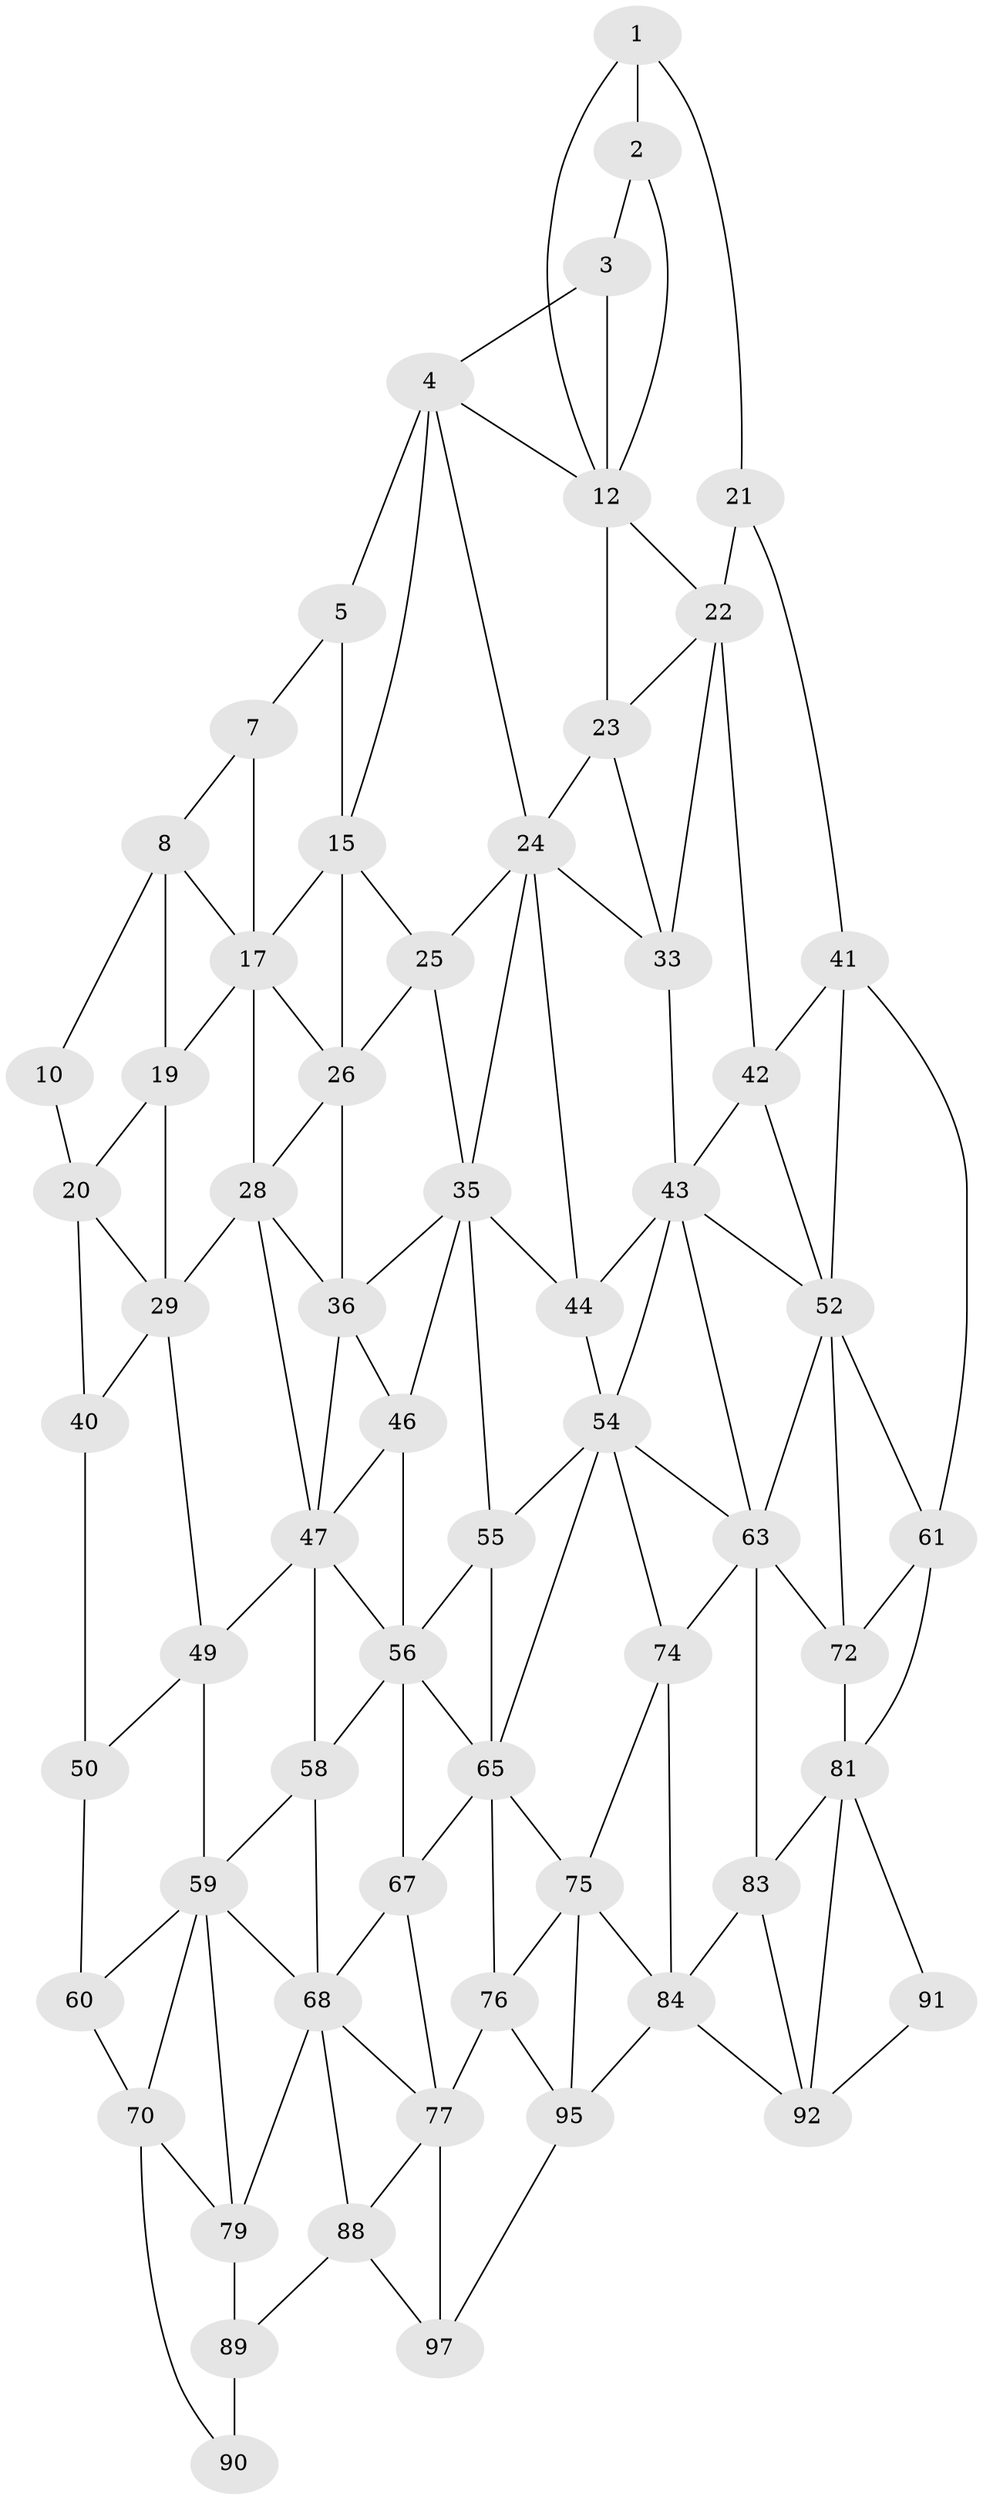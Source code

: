 // original degree distribution, {2: 0.04, 3: 0.32, 4: 0.64}
// Generated by graph-tools (version 1.1) at 2025/11/02/21/25 10:11:12]
// undirected, 62 vertices, 134 edges
graph export_dot {
graph [start="1"]
  node [color=gray90,style=filled];
  1 [super="+11"];
  2;
  3;
  4 [super="+14"];
  5 [super="+6"];
  7;
  8 [super="+9"];
  10;
  12 [super="+13"];
  15 [super="+16"];
  17 [super="+18"];
  19;
  20 [super="+30"];
  21 [super="+31"];
  22 [super="+32"];
  23;
  24 [super="+34"];
  25;
  26 [super="+27"];
  28 [super="+38"];
  29 [super="+39"];
  33;
  35 [super="+45"];
  36 [super="+37"];
  40;
  41 [super="+51"];
  42;
  43 [super="+53"];
  44;
  46;
  47 [super="+48"];
  49;
  50;
  52 [super="+62"];
  54 [super="+64"];
  55;
  56 [super="+57"];
  58;
  59 [super="+69"];
  60;
  61 [super="+71"];
  63 [super="+73"];
  65 [super="+66"];
  67;
  68 [super="+78"];
  70 [super="+80"];
  72;
  74;
  75 [super="+85"];
  76 [super="+86"];
  77 [super="+87"];
  79;
  81 [super="+82"];
  83;
  84 [super="+94"];
  88 [super="+98"];
  89 [super="+99"];
  90 [super="+100"];
  91;
  92 [super="+93"];
  95 [super="+96"];
  97;
  1 -- 2;
  1 -- 12;
  1 -- 21;
  2 -- 12;
  2 -- 3;
  3 -- 4;
  3 -- 12;
  4 -- 5;
  4 -- 24;
  4 -- 12;
  4 -- 15;
  5 -- 15 [weight=2];
  5 -- 7;
  7 -- 17;
  7 -- 8;
  8 -- 17;
  8 -- 10;
  8 -- 19;
  10 -- 20;
  12 -- 22;
  12 -- 23;
  15 -- 25;
  15 -- 17;
  15 -- 26;
  17 -- 19;
  17 -- 28;
  17 -- 26;
  19 -- 29;
  19 -- 20;
  20 -- 40;
  20 -- 29;
  21 -- 22 [weight=2];
  21 -- 41;
  22 -- 23;
  22 -- 33;
  22 -- 42;
  23 -- 33;
  23 -- 24;
  24 -- 25;
  24 -- 33;
  24 -- 35;
  24 -- 44;
  25 -- 35;
  25 -- 26;
  26 -- 36 [weight=2];
  26 -- 28;
  28 -- 29 [weight=2];
  28 -- 36;
  28 -- 47;
  29 -- 40;
  29 -- 49;
  33 -- 43;
  35 -- 36;
  35 -- 44;
  35 -- 46;
  35 -- 55;
  36 -- 46;
  36 -- 47;
  40 -- 50;
  41 -- 42;
  41 -- 52;
  41 -- 61;
  42 -- 52;
  42 -- 43;
  43 -- 44;
  43 -- 52;
  43 -- 54;
  43 -- 63;
  44 -- 54;
  46 -- 56;
  46 -- 47;
  47 -- 49;
  47 -- 58;
  47 -- 56;
  49 -- 59;
  49 -- 50;
  50 -- 60;
  52 -- 72;
  52 -- 61;
  52 -- 63;
  54 -- 55;
  54 -- 65;
  54 -- 74;
  54 -- 63;
  55 -- 65;
  55 -- 56;
  56 -- 58;
  56 -- 67;
  56 -- 65;
  58 -- 68;
  58 -- 59;
  59 -- 60;
  59 -- 68;
  59 -- 70;
  59 -- 79;
  60 -- 70;
  61 -- 72;
  61 -- 81;
  63 -- 72;
  63 -- 74;
  63 -- 83;
  65 -- 75;
  65 -- 67;
  65 -- 76;
  67 -- 77;
  67 -- 68;
  68 -- 88;
  68 -- 77;
  68 -- 79;
  70 -- 90;
  70 -- 79;
  72 -- 81;
  74 -- 84;
  74 -- 75;
  75 -- 76 [weight=2];
  75 -- 84;
  75 -- 95;
  76 -- 77 [weight=2];
  76 -- 95;
  77 -- 88;
  77 -- 97;
  79 -- 89;
  81 -- 91;
  81 -- 83;
  81 -- 92;
  83 -- 84;
  83 -- 92;
  84 -- 95;
  84 -- 92;
  88 -- 89 [weight=2];
  88 -- 97;
  89 -- 90 [weight=2];
  91 -- 92;
  95 -- 97;
}
